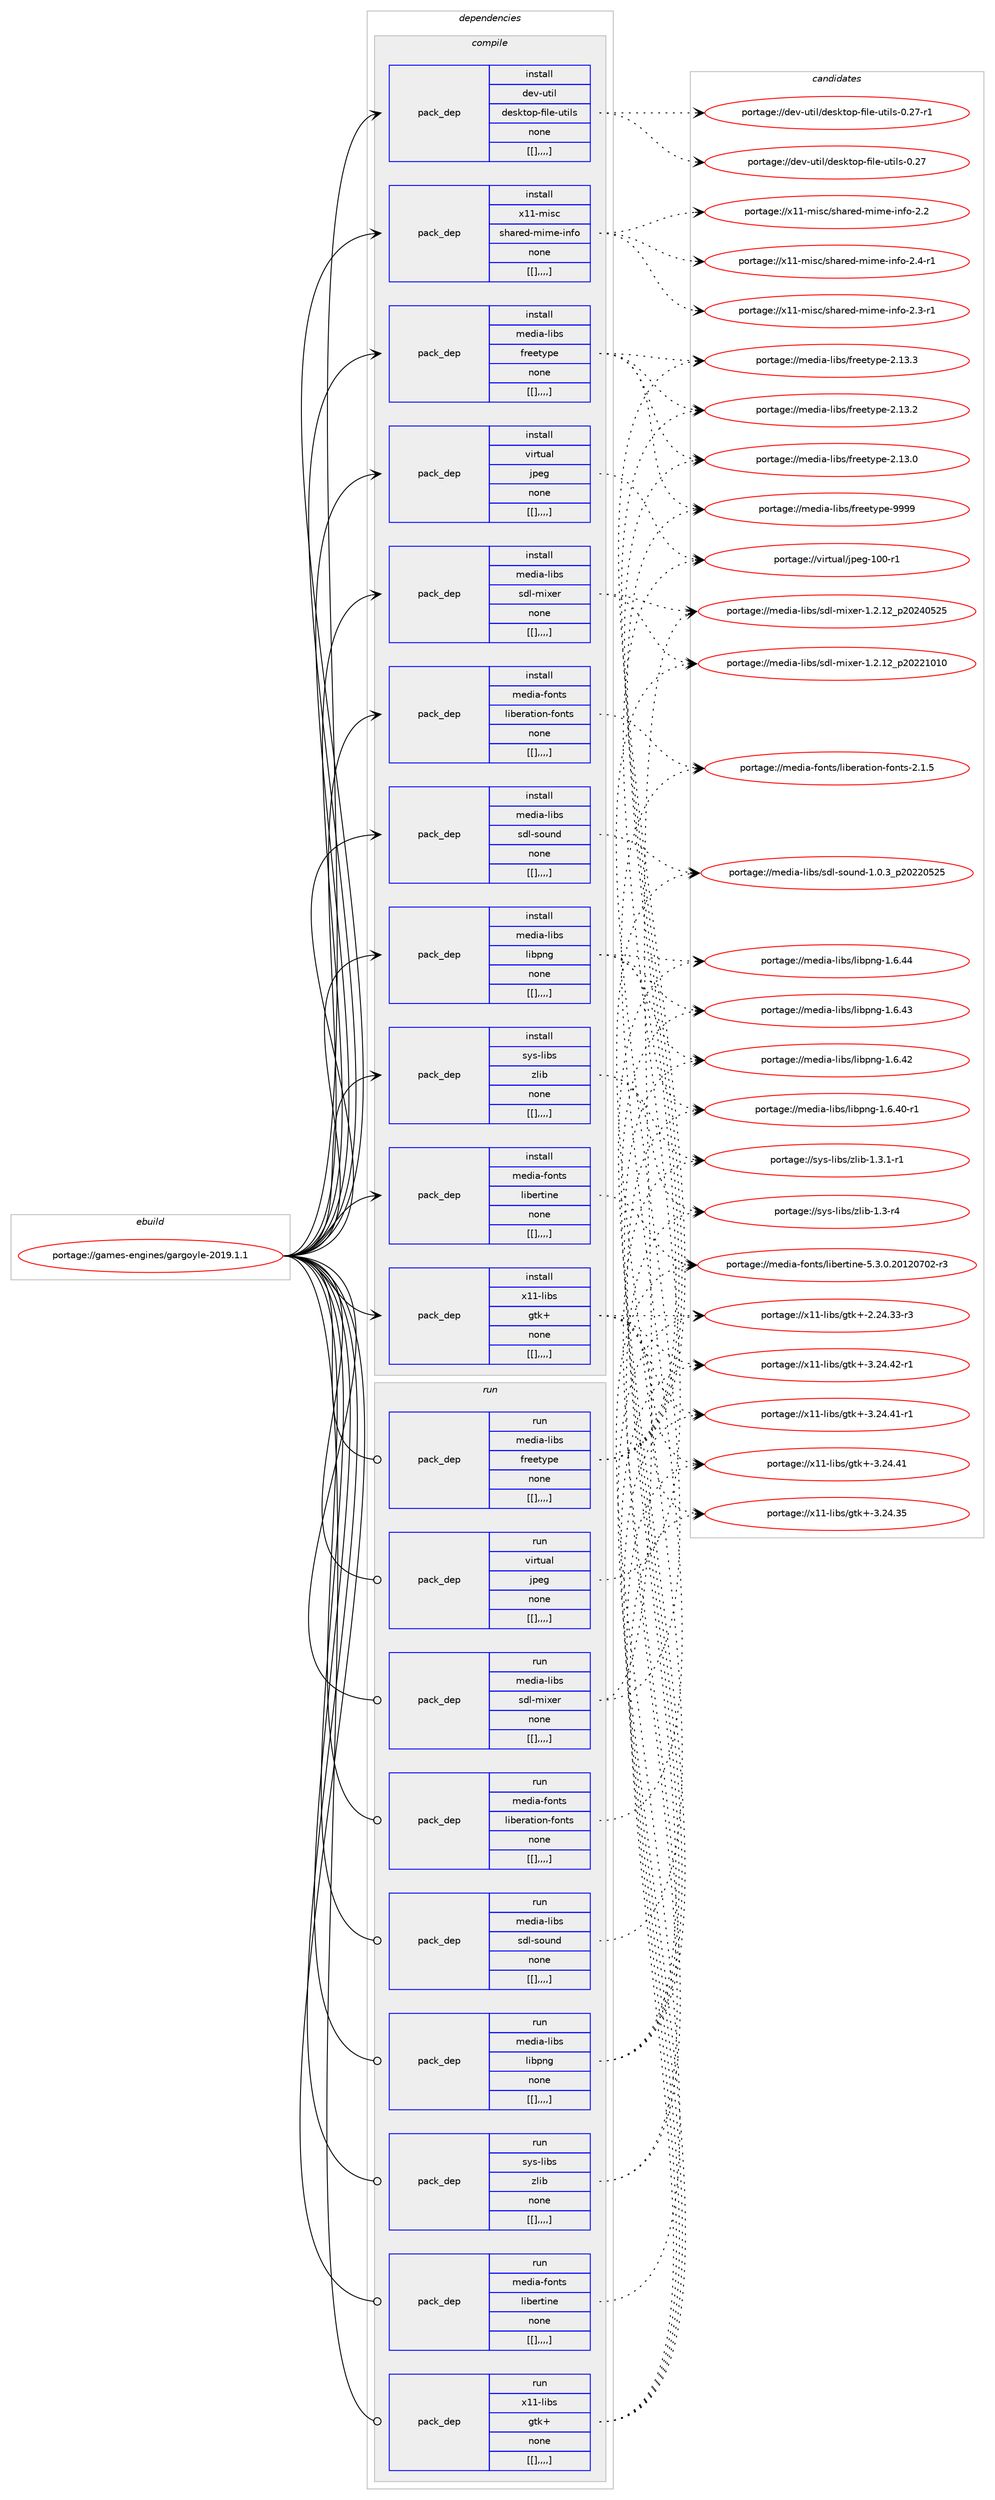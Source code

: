 digraph prolog {

# *************
# Graph options
# *************

newrank=true;
concentrate=true;
compound=true;
graph [rankdir=LR,fontname=Helvetica,fontsize=10,ranksep=1.5];#, ranksep=2.5, nodesep=0.2];
edge  [arrowhead=vee];
node  [fontname=Helvetica,fontsize=10];

# **********
# The ebuild
# **********

subgraph cluster_leftcol {
color=gray;
label=<<i>ebuild</i>>;
id [label="portage://games-engines/gargoyle-2019.1.1", color=red, width=4, href="../games-engines/gargoyle-2019.1.1.svg"];
}

# ****************
# The dependencies
# ****************

subgraph cluster_midcol {
color=gray;
label=<<i>dependencies</i>>;
subgraph cluster_compile {
fillcolor="#eeeeee";
style=filled;
label=<<i>compile</i>>;
subgraph pack165839 {
dependency233456 [label=<<TABLE BORDER="0" CELLBORDER="1" CELLSPACING="0" CELLPADDING="4" WIDTH="220"><TR><TD ROWSPAN="6" CELLPADDING="30">pack_dep</TD></TR><TR><TD WIDTH="110">install</TD></TR><TR><TD>dev-util</TD></TR><TR><TD>desktop-file-utils</TD></TR><TR><TD>none</TD></TR><TR><TD>[[],,,,]</TD></TR></TABLE>>, shape=none, color=blue];
}
id:e -> dependency233456:w [weight=20,style="solid",arrowhead="vee"];
subgraph pack165840 {
dependency233457 [label=<<TABLE BORDER="0" CELLBORDER="1" CELLSPACING="0" CELLPADDING="4" WIDTH="220"><TR><TD ROWSPAN="6" CELLPADDING="30">pack_dep</TD></TR><TR><TD WIDTH="110">install</TD></TR><TR><TD>media-fonts</TD></TR><TR><TD>liberation-fonts</TD></TR><TR><TD>none</TD></TR><TR><TD>[[],,,,]</TD></TR></TABLE>>, shape=none, color=blue];
}
id:e -> dependency233457:w [weight=20,style="solid",arrowhead="vee"];
subgraph pack165841 {
dependency233458 [label=<<TABLE BORDER="0" CELLBORDER="1" CELLSPACING="0" CELLPADDING="4" WIDTH="220"><TR><TD ROWSPAN="6" CELLPADDING="30">pack_dep</TD></TR><TR><TD WIDTH="110">install</TD></TR><TR><TD>media-fonts</TD></TR><TR><TD>libertine</TD></TR><TR><TD>none</TD></TR><TR><TD>[[],,,,]</TD></TR></TABLE>>, shape=none, color=blue];
}
id:e -> dependency233458:w [weight=20,style="solid",arrowhead="vee"];
subgraph pack165842 {
dependency233459 [label=<<TABLE BORDER="0" CELLBORDER="1" CELLSPACING="0" CELLPADDING="4" WIDTH="220"><TR><TD ROWSPAN="6" CELLPADDING="30">pack_dep</TD></TR><TR><TD WIDTH="110">install</TD></TR><TR><TD>media-libs</TD></TR><TR><TD>freetype</TD></TR><TR><TD>none</TD></TR><TR><TD>[[],,,,]</TD></TR></TABLE>>, shape=none, color=blue];
}
id:e -> dependency233459:w [weight=20,style="solid",arrowhead="vee"];
subgraph pack165843 {
dependency233460 [label=<<TABLE BORDER="0" CELLBORDER="1" CELLSPACING="0" CELLPADDING="4" WIDTH="220"><TR><TD ROWSPAN="6" CELLPADDING="30">pack_dep</TD></TR><TR><TD WIDTH="110">install</TD></TR><TR><TD>media-libs</TD></TR><TR><TD>libpng</TD></TR><TR><TD>none</TD></TR><TR><TD>[[],,,,]</TD></TR></TABLE>>, shape=none, color=blue];
}
id:e -> dependency233460:w [weight=20,style="solid",arrowhead="vee"];
subgraph pack165844 {
dependency233461 [label=<<TABLE BORDER="0" CELLBORDER="1" CELLSPACING="0" CELLPADDING="4" WIDTH="220"><TR><TD ROWSPAN="6" CELLPADDING="30">pack_dep</TD></TR><TR><TD WIDTH="110">install</TD></TR><TR><TD>media-libs</TD></TR><TR><TD>sdl-mixer</TD></TR><TR><TD>none</TD></TR><TR><TD>[[],,,,]</TD></TR></TABLE>>, shape=none, color=blue];
}
id:e -> dependency233461:w [weight=20,style="solid",arrowhead="vee"];
subgraph pack165845 {
dependency233462 [label=<<TABLE BORDER="0" CELLBORDER="1" CELLSPACING="0" CELLPADDING="4" WIDTH="220"><TR><TD ROWSPAN="6" CELLPADDING="30">pack_dep</TD></TR><TR><TD WIDTH="110">install</TD></TR><TR><TD>media-libs</TD></TR><TR><TD>sdl-sound</TD></TR><TR><TD>none</TD></TR><TR><TD>[[],,,,]</TD></TR></TABLE>>, shape=none, color=blue];
}
id:e -> dependency233462:w [weight=20,style="solid",arrowhead="vee"];
subgraph pack165846 {
dependency233463 [label=<<TABLE BORDER="0" CELLBORDER="1" CELLSPACING="0" CELLPADDING="4" WIDTH="220"><TR><TD ROWSPAN="6" CELLPADDING="30">pack_dep</TD></TR><TR><TD WIDTH="110">install</TD></TR><TR><TD>sys-libs</TD></TR><TR><TD>zlib</TD></TR><TR><TD>none</TD></TR><TR><TD>[[],,,,]</TD></TR></TABLE>>, shape=none, color=blue];
}
id:e -> dependency233463:w [weight=20,style="solid",arrowhead="vee"];
subgraph pack165847 {
dependency233464 [label=<<TABLE BORDER="0" CELLBORDER="1" CELLSPACING="0" CELLPADDING="4" WIDTH="220"><TR><TD ROWSPAN="6" CELLPADDING="30">pack_dep</TD></TR><TR><TD WIDTH="110">install</TD></TR><TR><TD>virtual</TD></TR><TR><TD>jpeg</TD></TR><TR><TD>none</TD></TR><TR><TD>[[],,,,]</TD></TR></TABLE>>, shape=none, color=blue];
}
id:e -> dependency233464:w [weight=20,style="solid",arrowhead="vee"];
subgraph pack165848 {
dependency233465 [label=<<TABLE BORDER="0" CELLBORDER="1" CELLSPACING="0" CELLPADDING="4" WIDTH="220"><TR><TD ROWSPAN="6" CELLPADDING="30">pack_dep</TD></TR><TR><TD WIDTH="110">install</TD></TR><TR><TD>x11-libs</TD></TR><TR><TD>gtk+</TD></TR><TR><TD>none</TD></TR><TR><TD>[[],,,,]</TD></TR></TABLE>>, shape=none, color=blue];
}
id:e -> dependency233465:w [weight=20,style="solid",arrowhead="vee"];
subgraph pack165849 {
dependency233466 [label=<<TABLE BORDER="0" CELLBORDER="1" CELLSPACING="0" CELLPADDING="4" WIDTH="220"><TR><TD ROWSPAN="6" CELLPADDING="30">pack_dep</TD></TR><TR><TD WIDTH="110">install</TD></TR><TR><TD>x11-misc</TD></TR><TR><TD>shared-mime-info</TD></TR><TR><TD>none</TD></TR><TR><TD>[[],,,,]</TD></TR></TABLE>>, shape=none, color=blue];
}
id:e -> dependency233466:w [weight=20,style="solid",arrowhead="vee"];
}
subgraph cluster_compileandrun {
fillcolor="#eeeeee";
style=filled;
label=<<i>compile and run</i>>;
}
subgraph cluster_run {
fillcolor="#eeeeee";
style=filled;
label=<<i>run</i>>;
subgraph pack165850 {
dependency233467 [label=<<TABLE BORDER="0" CELLBORDER="1" CELLSPACING="0" CELLPADDING="4" WIDTH="220"><TR><TD ROWSPAN="6" CELLPADDING="30">pack_dep</TD></TR><TR><TD WIDTH="110">run</TD></TR><TR><TD>media-fonts</TD></TR><TR><TD>liberation-fonts</TD></TR><TR><TD>none</TD></TR><TR><TD>[[],,,,]</TD></TR></TABLE>>, shape=none, color=blue];
}
id:e -> dependency233467:w [weight=20,style="solid",arrowhead="odot"];
subgraph pack165851 {
dependency233468 [label=<<TABLE BORDER="0" CELLBORDER="1" CELLSPACING="0" CELLPADDING="4" WIDTH="220"><TR><TD ROWSPAN="6" CELLPADDING="30">pack_dep</TD></TR><TR><TD WIDTH="110">run</TD></TR><TR><TD>media-fonts</TD></TR><TR><TD>libertine</TD></TR><TR><TD>none</TD></TR><TR><TD>[[],,,,]</TD></TR></TABLE>>, shape=none, color=blue];
}
id:e -> dependency233468:w [weight=20,style="solid",arrowhead="odot"];
subgraph pack165852 {
dependency233469 [label=<<TABLE BORDER="0" CELLBORDER="1" CELLSPACING="0" CELLPADDING="4" WIDTH="220"><TR><TD ROWSPAN="6" CELLPADDING="30">pack_dep</TD></TR><TR><TD WIDTH="110">run</TD></TR><TR><TD>media-libs</TD></TR><TR><TD>freetype</TD></TR><TR><TD>none</TD></TR><TR><TD>[[],,,,]</TD></TR></TABLE>>, shape=none, color=blue];
}
id:e -> dependency233469:w [weight=20,style="solid",arrowhead="odot"];
subgraph pack165853 {
dependency233470 [label=<<TABLE BORDER="0" CELLBORDER="1" CELLSPACING="0" CELLPADDING="4" WIDTH="220"><TR><TD ROWSPAN="6" CELLPADDING="30">pack_dep</TD></TR><TR><TD WIDTH="110">run</TD></TR><TR><TD>media-libs</TD></TR><TR><TD>libpng</TD></TR><TR><TD>none</TD></TR><TR><TD>[[],,,,]</TD></TR></TABLE>>, shape=none, color=blue];
}
id:e -> dependency233470:w [weight=20,style="solid",arrowhead="odot"];
subgraph pack165854 {
dependency233471 [label=<<TABLE BORDER="0" CELLBORDER="1" CELLSPACING="0" CELLPADDING="4" WIDTH="220"><TR><TD ROWSPAN="6" CELLPADDING="30">pack_dep</TD></TR><TR><TD WIDTH="110">run</TD></TR><TR><TD>media-libs</TD></TR><TR><TD>sdl-mixer</TD></TR><TR><TD>none</TD></TR><TR><TD>[[],,,,]</TD></TR></TABLE>>, shape=none, color=blue];
}
id:e -> dependency233471:w [weight=20,style="solid",arrowhead="odot"];
subgraph pack165855 {
dependency233472 [label=<<TABLE BORDER="0" CELLBORDER="1" CELLSPACING="0" CELLPADDING="4" WIDTH="220"><TR><TD ROWSPAN="6" CELLPADDING="30">pack_dep</TD></TR><TR><TD WIDTH="110">run</TD></TR><TR><TD>media-libs</TD></TR><TR><TD>sdl-sound</TD></TR><TR><TD>none</TD></TR><TR><TD>[[],,,,]</TD></TR></TABLE>>, shape=none, color=blue];
}
id:e -> dependency233472:w [weight=20,style="solid",arrowhead="odot"];
subgraph pack165856 {
dependency233473 [label=<<TABLE BORDER="0" CELLBORDER="1" CELLSPACING="0" CELLPADDING="4" WIDTH="220"><TR><TD ROWSPAN="6" CELLPADDING="30">pack_dep</TD></TR><TR><TD WIDTH="110">run</TD></TR><TR><TD>sys-libs</TD></TR><TR><TD>zlib</TD></TR><TR><TD>none</TD></TR><TR><TD>[[],,,,]</TD></TR></TABLE>>, shape=none, color=blue];
}
id:e -> dependency233473:w [weight=20,style="solid",arrowhead="odot"];
subgraph pack165857 {
dependency233474 [label=<<TABLE BORDER="0" CELLBORDER="1" CELLSPACING="0" CELLPADDING="4" WIDTH="220"><TR><TD ROWSPAN="6" CELLPADDING="30">pack_dep</TD></TR><TR><TD WIDTH="110">run</TD></TR><TR><TD>virtual</TD></TR><TR><TD>jpeg</TD></TR><TR><TD>none</TD></TR><TR><TD>[[],,,,]</TD></TR></TABLE>>, shape=none, color=blue];
}
id:e -> dependency233474:w [weight=20,style="solid",arrowhead="odot"];
subgraph pack165858 {
dependency233475 [label=<<TABLE BORDER="0" CELLBORDER="1" CELLSPACING="0" CELLPADDING="4" WIDTH="220"><TR><TD ROWSPAN="6" CELLPADDING="30">pack_dep</TD></TR><TR><TD WIDTH="110">run</TD></TR><TR><TD>x11-libs</TD></TR><TR><TD>gtk+</TD></TR><TR><TD>none</TD></TR><TR><TD>[[],,,,]</TD></TR></TABLE>>, shape=none, color=blue];
}
id:e -> dependency233475:w [weight=20,style="solid",arrowhead="odot"];
}
}

# **************
# The candidates
# **************

subgraph cluster_choices {
rank=same;
color=gray;
label=<<i>candidates</i>>;

subgraph choice165839 {
color=black;
nodesep=1;
choice1001011184511711610510847100101115107116111112451021051081014511711610510811545484650554511449 [label="portage://dev-util/desktop-file-utils-0.27-r1", color=red, width=4,href="../dev-util/desktop-file-utils-0.27-r1.svg"];
choice100101118451171161051084710010111510711611111245102105108101451171161051081154548465055 [label="portage://dev-util/desktop-file-utils-0.27", color=red, width=4,href="../dev-util/desktop-file-utils-0.27.svg"];
dependency233456:e -> choice1001011184511711610510847100101115107116111112451021051081014511711610510811545484650554511449:w [style=dotted,weight="100"];
dependency233456:e -> choice100101118451171161051084710010111510711611111245102105108101451171161051081154548465055:w [style=dotted,weight="100"];
}
subgraph choice165840 {
color=black;
nodesep=1;
choice109101100105974510211111011611547108105981011149711610511111045102111110116115455046494653 [label="portage://media-fonts/liberation-fonts-2.1.5", color=red, width=4,href="../media-fonts/liberation-fonts-2.1.5.svg"];
dependency233457:e -> choice109101100105974510211111011611547108105981011149711610511111045102111110116115455046494653:w [style=dotted,weight="100"];
}
subgraph choice165841 {
color=black;
nodesep=1;
choice109101100105974510211111011611547108105981011141161051101014553465146484650484950485548504511451 [label="portage://media-fonts/libertine-5.3.0.20120702-r3", color=red, width=4,href="../media-fonts/libertine-5.3.0.20120702-r3.svg"];
dependency233458:e -> choice109101100105974510211111011611547108105981011141161051101014553465146484650484950485548504511451:w [style=dotted,weight="100"];
}
subgraph choice165842 {
color=black;
nodesep=1;
choice109101100105974510810598115471021141011011161211121014557575757 [label="portage://media-libs/freetype-9999", color=red, width=4,href="../media-libs/freetype-9999.svg"];
choice1091011001059745108105981154710211410110111612111210145504649514651 [label="portage://media-libs/freetype-2.13.3", color=red, width=4,href="../media-libs/freetype-2.13.3.svg"];
choice1091011001059745108105981154710211410110111612111210145504649514650 [label="portage://media-libs/freetype-2.13.2", color=red, width=4,href="../media-libs/freetype-2.13.2.svg"];
choice1091011001059745108105981154710211410110111612111210145504649514648 [label="portage://media-libs/freetype-2.13.0", color=red, width=4,href="../media-libs/freetype-2.13.0.svg"];
dependency233459:e -> choice109101100105974510810598115471021141011011161211121014557575757:w [style=dotted,weight="100"];
dependency233459:e -> choice1091011001059745108105981154710211410110111612111210145504649514651:w [style=dotted,weight="100"];
dependency233459:e -> choice1091011001059745108105981154710211410110111612111210145504649514650:w [style=dotted,weight="100"];
dependency233459:e -> choice1091011001059745108105981154710211410110111612111210145504649514648:w [style=dotted,weight="100"];
}
subgraph choice165843 {
color=black;
nodesep=1;
choice109101100105974510810598115471081059811211010345494654465252 [label="portage://media-libs/libpng-1.6.44", color=red, width=4,href="../media-libs/libpng-1.6.44.svg"];
choice109101100105974510810598115471081059811211010345494654465251 [label="portage://media-libs/libpng-1.6.43", color=red, width=4,href="../media-libs/libpng-1.6.43.svg"];
choice109101100105974510810598115471081059811211010345494654465250 [label="portage://media-libs/libpng-1.6.42", color=red, width=4,href="../media-libs/libpng-1.6.42.svg"];
choice1091011001059745108105981154710810598112110103454946544652484511449 [label="portage://media-libs/libpng-1.6.40-r1", color=red, width=4,href="../media-libs/libpng-1.6.40-r1.svg"];
dependency233460:e -> choice109101100105974510810598115471081059811211010345494654465252:w [style=dotted,weight="100"];
dependency233460:e -> choice109101100105974510810598115471081059811211010345494654465251:w [style=dotted,weight="100"];
dependency233460:e -> choice109101100105974510810598115471081059811211010345494654465250:w [style=dotted,weight="100"];
dependency233460:e -> choice1091011001059745108105981154710810598112110103454946544652484511449:w [style=dotted,weight="100"];
}
subgraph choice165844 {
color=black;
nodesep=1;
choice109101100105974510810598115471151001084510910512010111445494650464950951125048505248535053 [label="portage://media-libs/sdl-mixer-1.2.12_p20240525", color=red, width=4,href="../media-libs/sdl-mixer-1.2.12_p20240525.svg"];
choice109101100105974510810598115471151001084510910512010111445494650464950951125048505049484948 [label="portage://media-libs/sdl-mixer-1.2.12_p20221010", color=red, width=4,href="../media-libs/sdl-mixer-1.2.12_p20221010.svg"];
dependency233461:e -> choice109101100105974510810598115471151001084510910512010111445494650464950951125048505248535053:w [style=dotted,weight="100"];
dependency233461:e -> choice109101100105974510810598115471151001084510910512010111445494650464950951125048505049484948:w [style=dotted,weight="100"];
}
subgraph choice165845 {
color=black;
nodesep=1;
choice1091011001059745108105981154711510010845115111117110100454946484651951125048505048535053 [label="portage://media-libs/sdl-sound-1.0.3_p20220525", color=red, width=4,href="../media-libs/sdl-sound-1.0.3_p20220525.svg"];
dependency233462:e -> choice1091011001059745108105981154711510010845115111117110100454946484651951125048505048535053:w [style=dotted,weight="100"];
}
subgraph choice165846 {
color=black;
nodesep=1;
choice115121115451081059811547122108105984549465146494511449 [label="portage://sys-libs/zlib-1.3.1-r1", color=red, width=4,href="../sys-libs/zlib-1.3.1-r1.svg"];
choice11512111545108105981154712210810598454946514511452 [label="portage://sys-libs/zlib-1.3-r4", color=red, width=4,href="../sys-libs/zlib-1.3-r4.svg"];
dependency233463:e -> choice115121115451081059811547122108105984549465146494511449:w [style=dotted,weight="100"];
dependency233463:e -> choice11512111545108105981154712210810598454946514511452:w [style=dotted,weight="100"];
}
subgraph choice165847 {
color=black;
nodesep=1;
choice1181051141161179710847106112101103454948484511449 [label="portage://virtual/jpeg-100-r1", color=red, width=4,href="../virtual/jpeg-100-r1.svg"];
dependency233464:e -> choice1181051141161179710847106112101103454948484511449:w [style=dotted,weight="100"];
}
subgraph choice165848 {
color=black;
nodesep=1;
choice12049494510810598115471031161074345514650524652504511449 [label="portage://x11-libs/gtk+-3.24.42-r1", color=red, width=4,href="../x11-libs/gtk+-3.24.42-r1.svg"];
choice12049494510810598115471031161074345514650524652494511449 [label="portage://x11-libs/gtk+-3.24.41-r1", color=red, width=4,href="../x11-libs/gtk+-3.24.41-r1.svg"];
choice1204949451081059811547103116107434551465052465249 [label="portage://x11-libs/gtk+-3.24.41", color=red, width=4,href="../x11-libs/gtk+-3.24.41.svg"];
choice1204949451081059811547103116107434551465052465153 [label="portage://x11-libs/gtk+-3.24.35", color=red, width=4,href="../x11-libs/gtk+-3.24.35.svg"];
choice12049494510810598115471031161074345504650524651514511451 [label="portage://x11-libs/gtk+-2.24.33-r3", color=red, width=4,href="../x11-libs/gtk+-2.24.33-r3.svg"];
dependency233465:e -> choice12049494510810598115471031161074345514650524652504511449:w [style=dotted,weight="100"];
dependency233465:e -> choice12049494510810598115471031161074345514650524652494511449:w [style=dotted,weight="100"];
dependency233465:e -> choice1204949451081059811547103116107434551465052465249:w [style=dotted,weight="100"];
dependency233465:e -> choice1204949451081059811547103116107434551465052465153:w [style=dotted,weight="100"];
dependency233465:e -> choice12049494510810598115471031161074345504650524651514511451:w [style=dotted,weight="100"];
}
subgraph choice165849 {
color=black;
nodesep=1;
choice1204949451091051159947115104971141011004510910510910145105110102111455046524511449 [label="portage://x11-misc/shared-mime-info-2.4-r1", color=red, width=4,href="../x11-misc/shared-mime-info-2.4-r1.svg"];
choice1204949451091051159947115104971141011004510910510910145105110102111455046514511449 [label="portage://x11-misc/shared-mime-info-2.3-r1", color=red, width=4,href="../x11-misc/shared-mime-info-2.3-r1.svg"];
choice120494945109105115994711510497114101100451091051091014510511010211145504650 [label="portage://x11-misc/shared-mime-info-2.2", color=red, width=4,href="../x11-misc/shared-mime-info-2.2.svg"];
dependency233466:e -> choice1204949451091051159947115104971141011004510910510910145105110102111455046524511449:w [style=dotted,weight="100"];
dependency233466:e -> choice1204949451091051159947115104971141011004510910510910145105110102111455046514511449:w [style=dotted,weight="100"];
dependency233466:e -> choice120494945109105115994711510497114101100451091051091014510511010211145504650:w [style=dotted,weight="100"];
}
subgraph choice165850 {
color=black;
nodesep=1;
choice109101100105974510211111011611547108105981011149711610511111045102111110116115455046494653 [label="portage://media-fonts/liberation-fonts-2.1.5", color=red, width=4,href="../media-fonts/liberation-fonts-2.1.5.svg"];
dependency233467:e -> choice109101100105974510211111011611547108105981011149711610511111045102111110116115455046494653:w [style=dotted,weight="100"];
}
subgraph choice165851 {
color=black;
nodesep=1;
choice109101100105974510211111011611547108105981011141161051101014553465146484650484950485548504511451 [label="portage://media-fonts/libertine-5.3.0.20120702-r3", color=red, width=4,href="../media-fonts/libertine-5.3.0.20120702-r3.svg"];
dependency233468:e -> choice109101100105974510211111011611547108105981011141161051101014553465146484650484950485548504511451:w [style=dotted,weight="100"];
}
subgraph choice165852 {
color=black;
nodesep=1;
choice109101100105974510810598115471021141011011161211121014557575757 [label="portage://media-libs/freetype-9999", color=red, width=4,href="../media-libs/freetype-9999.svg"];
choice1091011001059745108105981154710211410110111612111210145504649514651 [label="portage://media-libs/freetype-2.13.3", color=red, width=4,href="../media-libs/freetype-2.13.3.svg"];
choice1091011001059745108105981154710211410110111612111210145504649514650 [label="portage://media-libs/freetype-2.13.2", color=red, width=4,href="../media-libs/freetype-2.13.2.svg"];
choice1091011001059745108105981154710211410110111612111210145504649514648 [label="portage://media-libs/freetype-2.13.0", color=red, width=4,href="../media-libs/freetype-2.13.0.svg"];
dependency233469:e -> choice109101100105974510810598115471021141011011161211121014557575757:w [style=dotted,weight="100"];
dependency233469:e -> choice1091011001059745108105981154710211410110111612111210145504649514651:w [style=dotted,weight="100"];
dependency233469:e -> choice1091011001059745108105981154710211410110111612111210145504649514650:w [style=dotted,weight="100"];
dependency233469:e -> choice1091011001059745108105981154710211410110111612111210145504649514648:w [style=dotted,weight="100"];
}
subgraph choice165853 {
color=black;
nodesep=1;
choice109101100105974510810598115471081059811211010345494654465252 [label="portage://media-libs/libpng-1.6.44", color=red, width=4,href="../media-libs/libpng-1.6.44.svg"];
choice109101100105974510810598115471081059811211010345494654465251 [label="portage://media-libs/libpng-1.6.43", color=red, width=4,href="../media-libs/libpng-1.6.43.svg"];
choice109101100105974510810598115471081059811211010345494654465250 [label="portage://media-libs/libpng-1.6.42", color=red, width=4,href="../media-libs/libpng-1.6.42.svg"];
choice1091011001059745108105981154710810598112110103454946544652484511449 [label="portage://media-libs/libpng-1.6.40-r1", color=red, width=4,href="../media-libs/libpng-1.6.40-r1.svg"];
dependency233470:e -> choice109101100105974510810598115471081059811211010345494654465252:w [style=dotted,weight="100"];
dependency233470:e -> choice109101100105974510810598115471081059811211010345494654465251:w [style=dotted,weight="100"];
dependency233470:e -> choice109101100105974510810598115471081059811211010345494654465250:w [style=dotted,weight="100"];
dependency233470:e -> choice1091011001059745108105981154710810598112110103454946544652484511449:w [style=dotted,weight="100"];
}
subgraph choice165854 {
color=black;
nodesep=1;
choice109101100105974510810598115471151001084510910512010111445494650464950951125048505248535053 [label="portage://media-libs/sdl-mixer-1.2.12_p20240525", color=red, width=4,href="../media-libs/sdl-mixer-1.2.12_p20240525.svg"];
choice109101100105974510810598115471151001084510910512010111445494650464950951125048505049484948 [label="portage://media-libs/sdl-mixer-1.2.12_p20221010", color=red, width=4,href="../media-libs/sdl-mixer-1.2.12_p20221010.svg"];
dependency233471:e -> choice109101100105974510810598115471151001084510910512010111445494650464950951125048505248535053:w [style=dotted,weight="100"];
dependency233471:e -> choice109101100105974510810598115471151001084510910512010111445494650464950951125048505049484948:w [style=dotted,weight="100"];
}
subgraph choice165855 {
color=black;
nodesep=1;
choice1091011001059745108105981154711510010845115111117110100454946484651951125048505048535053 [label="portage://media-libs/sdl-sound-1.0.3_p20220525", color=red, width=4,href="../media-libs/sdl-sound-1.0.3_p20220525.svg"];
dependency233472:e -> choice1091011001059745108105981154711510010845115111117110100454946484651951125048505048535053:w [style=dotted,weight="100"];
}
subgraph choice165856 {
color=black;
nodesep=1;
choice115121115451081059811547122108105984549465146494511449 [label="portage://sys-libs/zlib-1.3.1-r1", color=red, width=4,href="../sys-libs/zlib-1.3.1-r1.svg"];
choice11512111545108105981154712210810598454946514511452 [label="portage://sys-libs/zlib-1.3-r4", color=red, width=4,href="../sys-libs/zlib-1.3-r4.svg"];
dependency233473:e -> choice115121115451081059811547122108105984549465146494511449:w [style=dotted,weight="100"];
dependency233473:e -> choice11512111545108105981154712210810598454946514511452:w [style=dotted,weight="100"];
}
subgraph choice165857 {
color=black;
nodesep=1;
choice1181051141161179710847106112101103454948484511449 [label="portage://virtual/jpeg-100-r1", color=red, width=4,href="../virtual/jpeg-100-r1.svg"];
dependency233474:e -> choice1181051141161179710847106112101103454948484511449:w [style=dotted,weight="100"];
}
subgraph choice165858 {
color=black;
nodesep=1;
choice12049494510810598115471031161074345514650524652504511449 [label="portage://x11-libs/gtk+-3.24.42-r1", color=red, width=4,href="../x11-libs/gtk+-3.24.42-r1.svg"];
choice12049494510810598115471031161074345514650524652494511449 [label="portage://x11-libs/gtk+-3.24.41-r1", color=red, width=4,href="../x11-libs/gtk+-3.24.41-r1.svg"];
choice1204949451081059811547103116107434551465052465249 [label="portage://x11-libs/gtk+-3.24.41", color=red, width=4,href="../x11-libs/gtk+-3.24.41.svg"];
choice1204949451081059811547103116107434551465052465153 [label="portage://x11-libs/gtk+-3.24.35", color=red, width=4,href="../x11-libs/gtk+-3.24.35.svg"];
choice12049494510810598115471031161074345504650524651514511451 [label="portage://x11-libs/gtk+-2.24.33-r3", color=red, width=4,href="../x11-libs/gtk+-2.24.33-r3.svg"];
dependency233475:e -> choice12049494510810598115471031161074345514650524652504511449:w [style=dotted,weight="100"];
dependency233475:e -> choice12049494510810598115471031161074345514650524652494511449:w [style=dotted,weight="100"];
dependency233475:e -> choice1204949451081059811547103116107434551465052465249:w [style=dotted,weight="100"];
dependency233475:e -> choice1204949451081059811547103116107434551465052465153:w [style=dotted,weight="100"];
dependency233475:e -> choice12049494510810598115471031161074345504650524651514511451:w [style=dotted,weight="100"];
}
}

}
